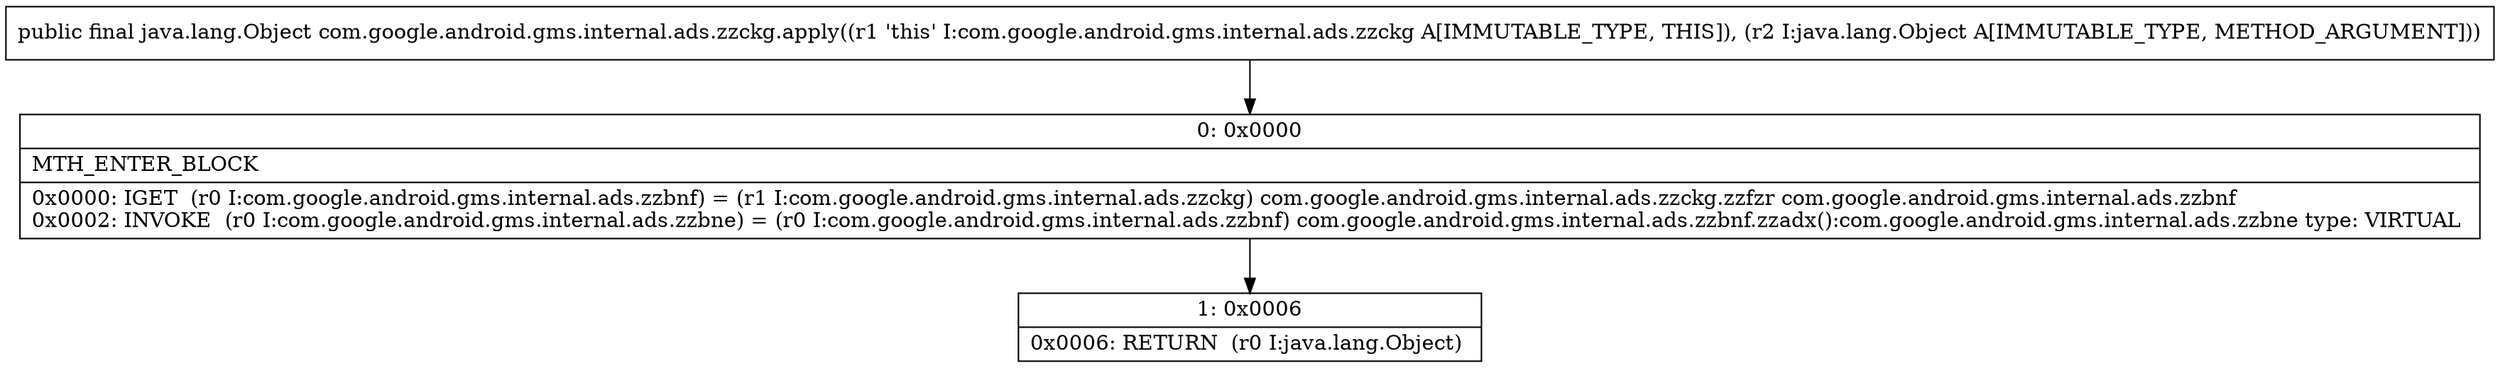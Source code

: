 digraph "CFG forcom.google.android.gms.internal.ads.zzckg.apply(Ljava\/lang\/Object;)Ljava\/lang\/Object;" {
Node_0 [shape=record,label="{0\:\ 0x0000|MTH_ENTER_BLOCK\l|0x0000: IGET  (r0 I:com.google.android.gms.internal.ads.zzbnf) = (r1 I:com.google.android.gms.internal.ads.zzckg) com.google.android.gms.internal.ads.zzckg.zzfzr com.google.android.gms.internal.ads.zzbnf \l0x0002: INVOKE  (r0 I:com.google.android.gms.internal.ads.zzbne) = (r0 I:com.google.android.gms.internal.ads.zzbnf) com.google.android.gms.internal.ads.zzbnf.zzadx():com.google.android.gms.internal.ads.zzbne type: VIRTUAL \l}"];
Node_1 [shape=record,label="{1\:\ 0x0006|0x0006: RETURN  (r0 I:java.lang.Object) \l}"];
MethodNode[shape=record,label="{public final java.lang.Object com.google.android.gms.internal.ads.zzckg.apply((r1 'this' I:com.google.android.gms.internal.ads.zzckg A[IMMUTABLE_TYPE, THIS]), (r2 I:java.lang.Object A[IMMUTABLE_TYPE, METHOD_ARGUMENT])) }"];
MethodNode -> Node_0;
Node_0 -> Node_1;
}

